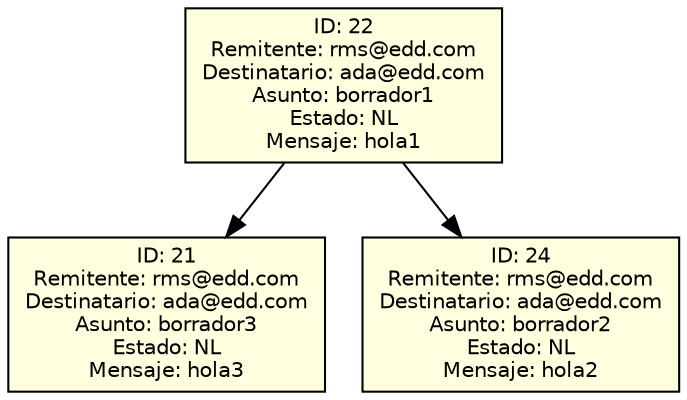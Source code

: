 digraph AVL {
  rankdir=TB;
  node [shape=box, style=filled, fillcolor=lightyellow, fontname="Helvetica"];
  "n22" [label="ID: 22\nRemitente: rms@edd.com\nDestinatario: ada@edd.com\nAsunto: borrador1\nEstado: NL\nMensaje: hola1", shape=box, style=filled, fillcolor=lightyellow, fontname="Helvetica", fontsize=10];
  "n22" -> "n21";
  "n22" -> "n24";
  "n21" [label="ID: 21\nRemitente: rms@edd.com\nDestinatario: ada@edd.com\nAsunto: borrador3\nEstado: NL\nMensaje: hola3", shape=box, style=filled, fillcolor=lightyellow, fontname="Helvetica", fontsize=10];
  "n24" [label="ID: 24\nRemitente: rms@edd.com\nDestinatario: ada@edd.com\nAsunto: borrador2\nEstado: NL\nMensaje: hola2", shape=box, style=filled, fillcolor=lightyellow, fontname="Helvetica", fontsize=10];
}
